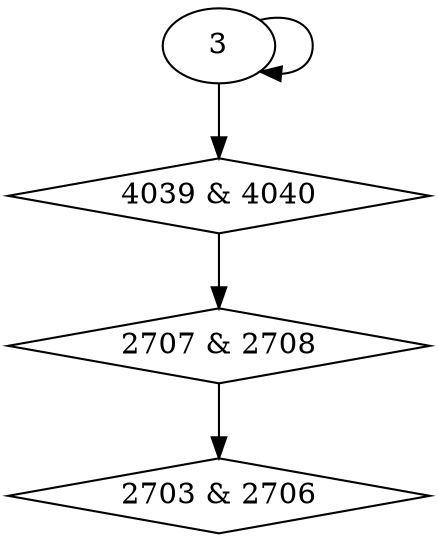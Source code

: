 digraph {
0 [label = "2703 & 2706", shape = diamond];
1 [label = "2707 & 2708", shape = diamond];
2 [label = "4039 & 4040", shape = diamond];
1 -> 0;
2 -> 1;
3 -> 2;
3 -> 3;
}
